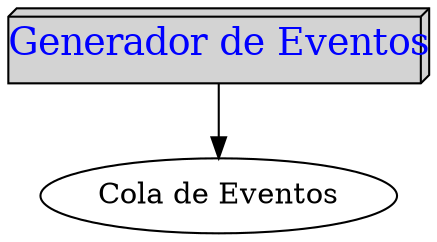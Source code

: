 digraph pde {
    ge [margin=0 fontcolor=blue fontsize=18 width=0.5 shape="box3d" style=filled label="Generador de Eventos"];
    ce [label="Cola de Eventos"];
    ge -> ce;
    
}
